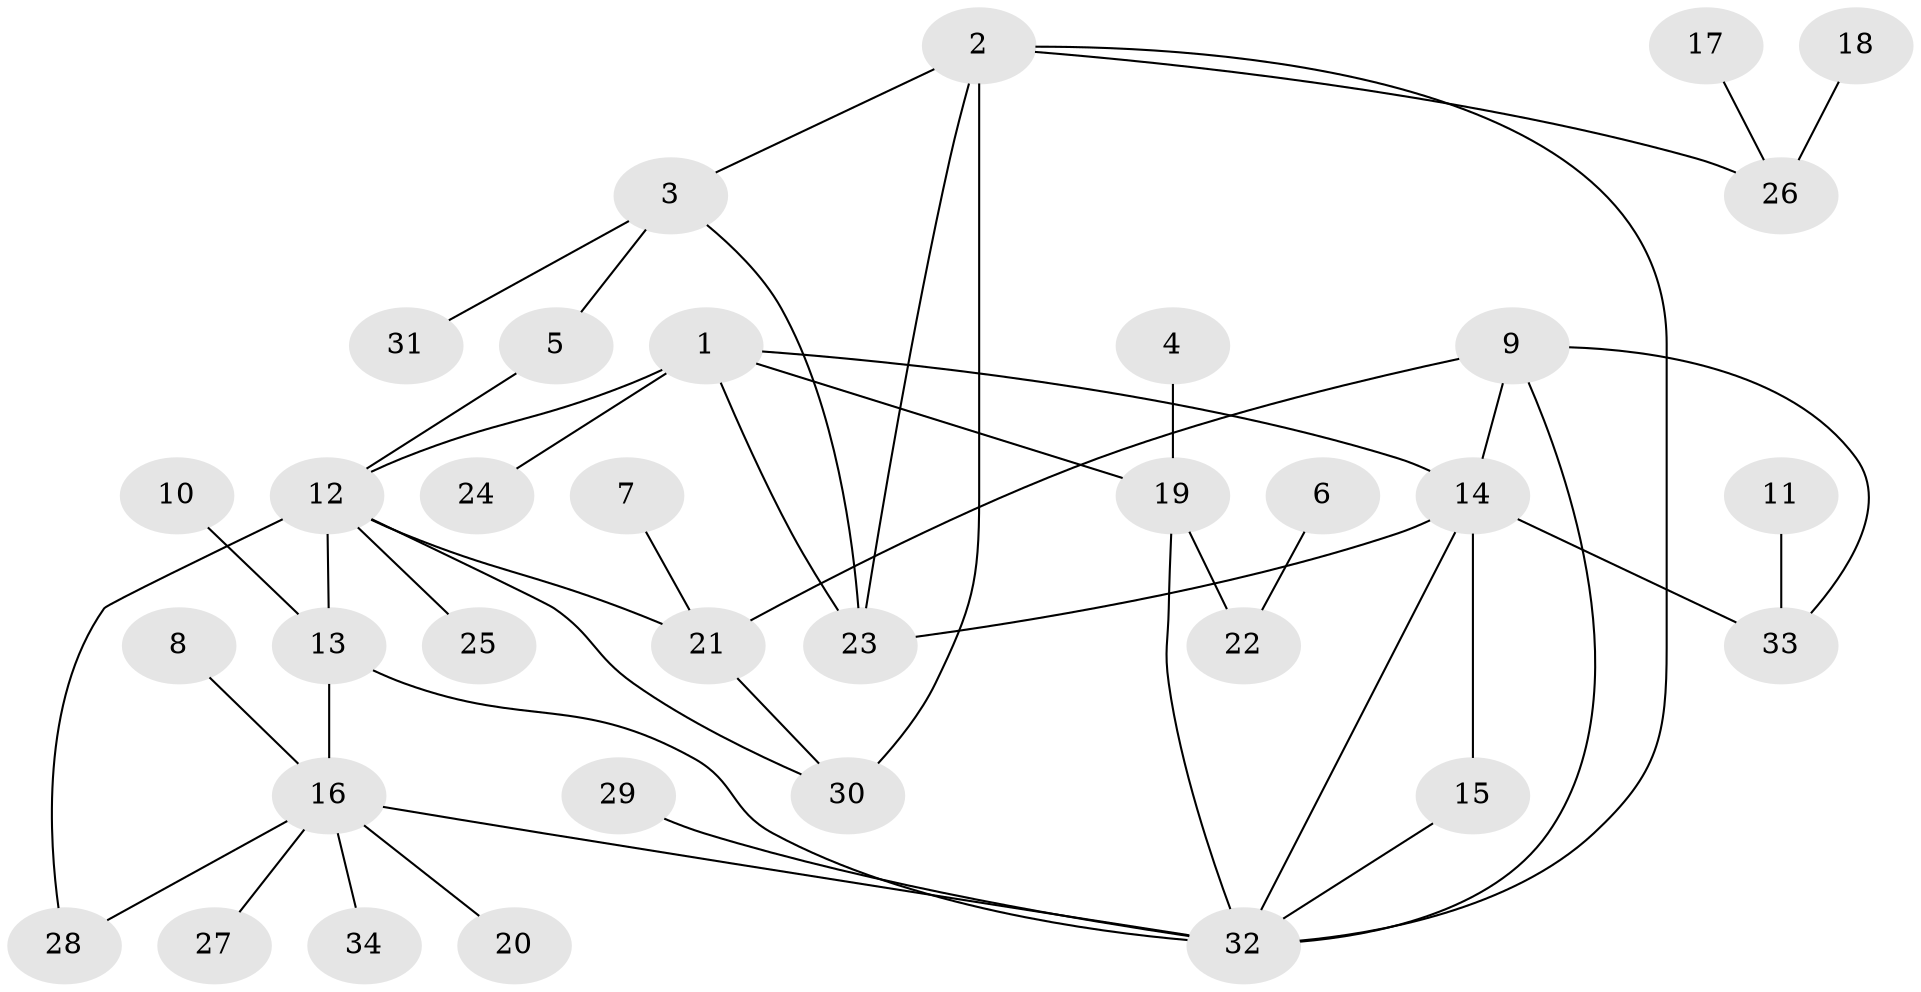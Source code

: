 // original degree distribution, {4: 0.029411764705882353, 8: 0.014705882352941176, 5: 0.08823529411764706, 3: 0.04411764705882353, 7: 0.014705882352941176, 6: 0.029411764705882353, 10: 0.014705882352941176, 9: 0.029411764705882353, 2: 0.17647058823529413, 1: 0.5588235294117647}
// Generated by graph-tools (version 1.1) at 2025/02/03/09/25 03:02:48]
// undirected, 34 vertices, 47 edges
graph export_dot {
graph [start="1"]
  node [color=gray90,style=filled];
  1;
  2;
  3;
  4;
  5;
  6;
  7;
  8;
  9;
  10;
  11;
  12;
  13;
  14;
  15;
  16;
  17;
  18;
  19;
  20;
  21;
  22;
  23;
  24;
  25;
  26;
  27;
  28;
  29;
  30;
  31;
  32;
  33;
  34;
  1 -- 12 [weight=1.0];
  1 -- 14 [weight=1.0];
  1 -- 19 [weight=2.0];
  1 -- 23 [weight=1.0];
  1 -- 24 [weight=1.0];
  2 -- 3 [weight=1.0];
  2 -- 23 [weight=1.0];
  2 -- 26 [weight=1.0];
  2 -- 30 [weight=1.0];
  2 -- 32 [weight=1.0];
  3 -- 5 [weight=1.0];
  3 -- 23 [weight=1.0];
  3 -- 31 [weight=1.0];
  4 -- 19 [weight=1.0];
  5 -- 12 [weight=1.0];
  6 -- 22 [weight=1.0];
  7 -- 21 [weight=1.0];
  8 -- 16 [weight=1.0];
  9 -- 14 [weight=1.0];
  9 -- 21 [weight=1.0];
  9 -- 32 [weight=1.0];
  9 -- 33 [weight=1.0];
  10 -- 13 [weight=1.0];
  11 -- 33 [weight=1.0];
  12 -- 13 [weight=1.0];
  12 -- 21 [weight=1.0];
  12 -- 25 [weight=1.0];
  12 -- 28 [weight=1.0];
  12 -- 30 [weight=1.0];
  13 -- 16 [weight=1.0];
  13 -- 32 [weight=1.0];
  14 -- 15 [weight=1.0];
  14 -- 23 [weight=1.0];
  14 -- 32 [weight=1.0];
  14 -- 33 [weight=1.0];
  15 -- 32 [weight=1.0];
  16 -- 20 [weight=1.0];
  16 -- 27 [weight=1.0];
  16 -- 28 [weight=1.0];
  16 -- 32 [weight=1.0];
  16 -- 34 [weight=1.0];
  17 -- 26 [weight=1.0];
  18 -- 26 [weight=1.0];
  19 -- 22 [weight=1.0];
  19 -- 32 [weight=1.0];
  21 -- 30 [weight=1.0];
  29 -- 32 [weight=1.0];
}
